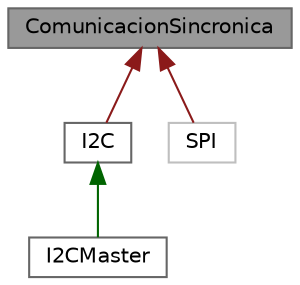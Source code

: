digraph "ComunicacionSincronica"
{
 // LATEX_PDF_SIZE
  bgcolor="transparent";
  edge [fontname=Helvetica,fontsize=10,labelfontname=Helvetica,labelfontsize=10];
  node [fontname=Helvetica,fontsize=10,shape=box,height=0.2,width=0.4];
  Node1 [id="Node000001",label="ComunicacionSincronica",height=0.2,width=0.4,color="gray40", fillcolor="grey60", style="filled", fontcolor="black",tooltip="Clase del objeto ComunicacionAsincronica Clase abstracta pura para la generación de comunicaciones si..."];
  Node1 -> Node2 [id="edge1_Node000001_Node000002",dir="back",color="firebrick4",style="solid",tooltip=" "];
  Node2 [id="Node000002",label="I2C",height=0.2,width=0.4,color="gray40", fillcolor="white", style="filled",URL="$class_i2_c.html",tooltip="Clase del objeto I2C El objeto I2C genera una comunicación sincrónica de tipo I2C...."];
  Node2 -> Node3 [id="edge2_Node000002_Node000003",dir="back",color="darkgreen",style="solid",tooltip=" "];
  Node3 [id="Node000003",label="I2CMaster",height=0.2,width=0.4,color="gray40", fillcolor="white", style="filled",URL="$class_i2_c_master.html",tooltip="Clase del objeto I2CMaster El objeto I2CMaster genera una comunicación tipo master de I2C utilizando ..."];
  Node1 -> Node4 [id="edge3_Node000001_Node000004",dir="back",color="firebrick4",style="solid",tooltip=" "];
  Node4 [id="Node000004",label="SPI",height=0.2,width=0.4,color="grey75", fillcolor="white", style="filled",URL="$class_s_p_i.html",tooltip=" "];
}
